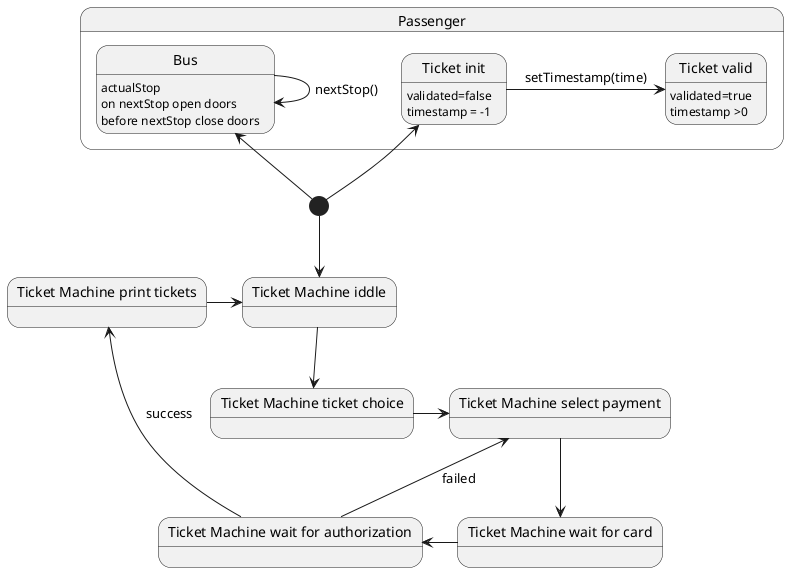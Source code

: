@startuml

state Passenger {
    state "Ticket init" as Ticket_init_state
    state  "Ticket valid" as Ticket_validated
    state Bus
}


state "Ticket Machine iddle" as iddleTMachine
state "Ticket Machine ticket choice" as choosingTMachine
state "Ticket Machine select payment" as selectPayTMachine
state "Ticket Machine wait for card" as cardTouchTMachine
state "Ticket Machine wait for authorization" as authWaitTMachine
state "Ticket Machine print tickets" as printTMaichne



Bus: actualStop 
Bus -> Bus : nextStop()
Bus : on nextStop open doors
Bus : before nextStop close doors
Ticket_init_state: validated=false
Ticket_init_state: timestamp = -1
Ticket_validated: validated=true
Ticket_validated: timestamp >0
[*] -up-> Ticket_init_state
[*] -up-> Bus
[*] -down-> iddleTMachine
Ticket_init_state -> Ticket_validated : setTimestamp(time)



iddleTMachine -down-> choosingTMachine
choosingTMachine -right-> selectPayTMachine
selectPayTMachine -down-> cardTouchTMachine
cardTouchTMachine -left-> authWaitTMachine
authWaitTMachine -left-> printTMaichne : success
authWaitTMachine -up-> selectPayTMachine : failed
printTMaichne -> iddleTMachine


@enduml
